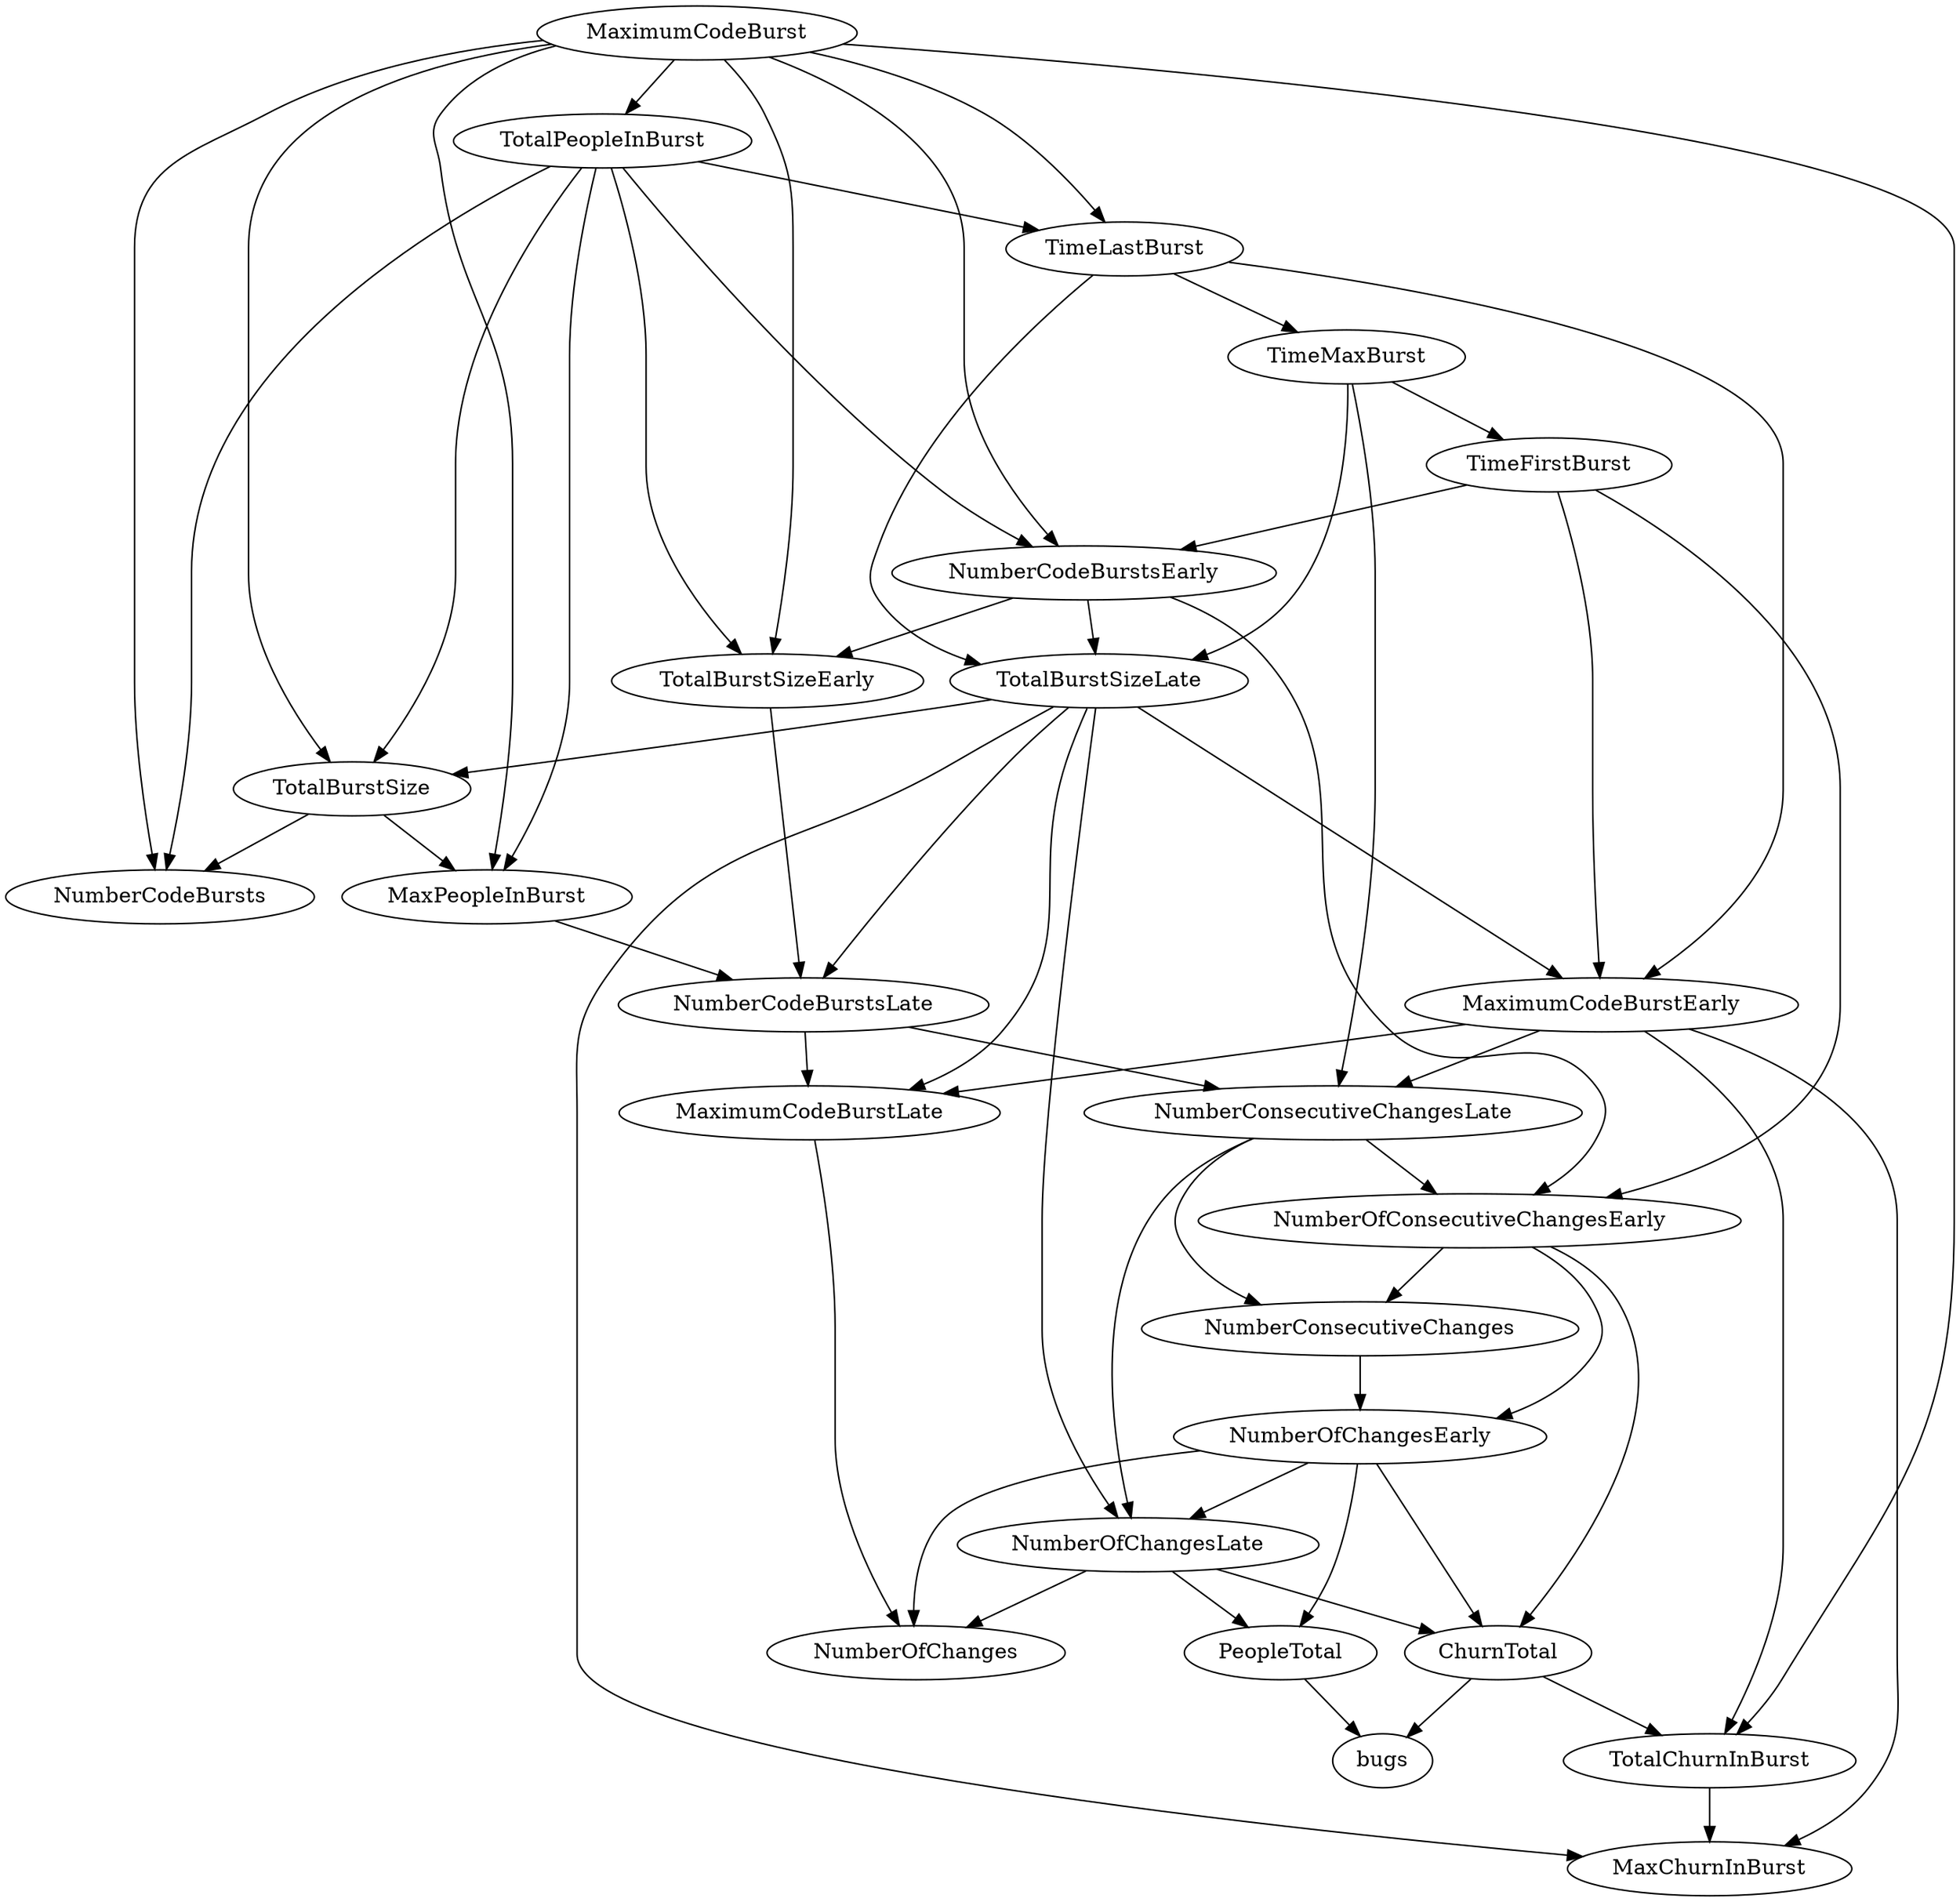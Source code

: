 digraph {
   TotalPeopleInBurst;
   MaximumCodeBurstLate;
   NumberOfChanges;
   MaxPeopleInBurst;
   TotalBurstSizeLate;
   NumberCodeBurstsLate;
   NumberOfChangesLate;
   NumberOfChangesEarly;
   MaxChurnInBurst;
   MaximumCodeBurstEarly;
   NumberCodeBurstsEarly;
   TimeFirstBurst;
   TotalChurnInBurst;
   ChurnTotal;
   MaximumCodeBurst;
   NumberOfConsecutiveChangesEarly;
   NumberConsecutiveChangesLate;
   TotalBurstSizeEarly;
   TotalBurstSize;
   TimeMaxBurst;
   NumberConsecutiveChanges;
   TimeLastBurst;
   NumberCodeBursts;
   PeopleTotal;
   bugs;
   TotalPeopleInBurst -> MaxPeopleInBurst;
   TotalPeopleInBurst -> NumberCodeBurstsEarly;
   TotalPeopleInBurst -> TotalBurstSizeEarly;
   TotalPeopleInBurst -> TotalBurstSize;
   TotalPeopleInBurst -> TimeLastBurst;
   TotalPeopleInBurst -> NumberCodeBursts;
   MaximumCodeBurstLate -> NumberOfChanges;
   MaxPeopleInBurst -> NumberCodeBurstsLate;
   TotalBurstSizeLate -> MaximumCodeBurstLate;
   TotalBurstSizeLate -> NumberCodeBurstsLate;
   TotalBurstSizeLate -> NumberOfChangesLate;
   TotalBurstSizeLate -> MaxChurnInBurst;
   TotalBurstSizeLate -> MaximumCodeBurstEarly;
   TotalBurstSizeLate -> TotalBurstSize;
   NumberCodeBurstsLate -> MaximumCodeBurstLate;
   NumberCodeBurstsLate -> NumberConsecutiveChangesLate;
   NumberOfChangesLate -> NumberOfChanges;
   NumberOfChangesLate -> ChurnTotal;
   NumberOfChangesLate -> PeopleTotal;
   NumberOfChangesEarly -> NumberOfChanges;
   NumberOfChangesEarly -> NumberOfChangesLate;
   NumberOfChangesEarly -> ChurnTotal;
   NumberOfChangesEarly -> PeopleTotal;
   MaximumCodeBurstEarly -> MaximumCodeBurstLate;
   MaximumCodeBurstEarly -> MaxChurnInBurst;
   MaximumCodeBurstEarly -> TotalChurnInBurst;
   MaximumCodeBurstEarly -> NumberConsecutiveChangesLate;
   NumberCodeBurstsEarly -> TotalBurstSizeLate;
   NumberCodeBurstsEarly -> NumberOfConsecutiveChangesEarly;
   NumberCodeBurstsEarly -> TotalBurstSizeEarly;
   TimeFirstBurst -> MaximumCodeBurstEarly;
   TimeFirstBurst -> NumberCodeBurstsEarly;
   TimeFirstBurst -> NumberOfConsecutiveChangesEarly;
   TotalChurnInBurst -> MaxChurnInBurst;
   ChurnTotal -> TotalChurnInBurst;
   ChurnTotal -> bugs;
   MaximumCodeBurst -> TotalPeopleInBurst;
   MaximumCodeBurst -> MaxPeopleInBurst;
   MaximumCodeBurst -> NumberCodeBurstsEarly;
   MaximumCodeBurst -> TotalChurnInBurst;
   MaximumCodeBurst -> TotalBurstSizeEarly;
   MaximumCodeBurst -> TotalBurstSize;
   MaximumCodeBurst -> TimeLastBurst;
   MaximumCodeBurst -> NumberCodeBursts;
   NumberOfConsecutiveChangesEarly -> NumberOfChangesEarly;
   NumberOfConsecutiveChangesEarly -> ChurnTotal;
   NumberOfConsecutiveChangesEarly -> NumberConsecutiveChanges;
   NumberConsecutiveChangesLate -> NumberOfChangesLate;
   NumberConsecutiveChangesLate -> NumberOfConsecutiveChangesEarly;
   NumberConsecutiveChangesLate -> NumberConsecutiveChanges;
   TotalBurstSizeEarly -> NumberCodeBurstsLate;
   TotalBurstSize -> MaxPeopleInBurst;
   TotalBurstSize -> NumberCodeBursts;
   TimeMaxBurst -> TotalBurstSizeLate;
   TimeMaxBurst -> TimeFirstBurst;
   TimeMaxBurst -> NumberConsecutiveChangesLate;
   NumberConsecutiveChanges -> NumberOfChangesEarly;
   TimeLastBurst -> TotalBurstSizeLate;
   TimeLastBurst -> MaximumCodeBurstEarly;
   TimeLastBurst -> TimeMaxBurst;
   PeopleTotal -> bugs;
}
